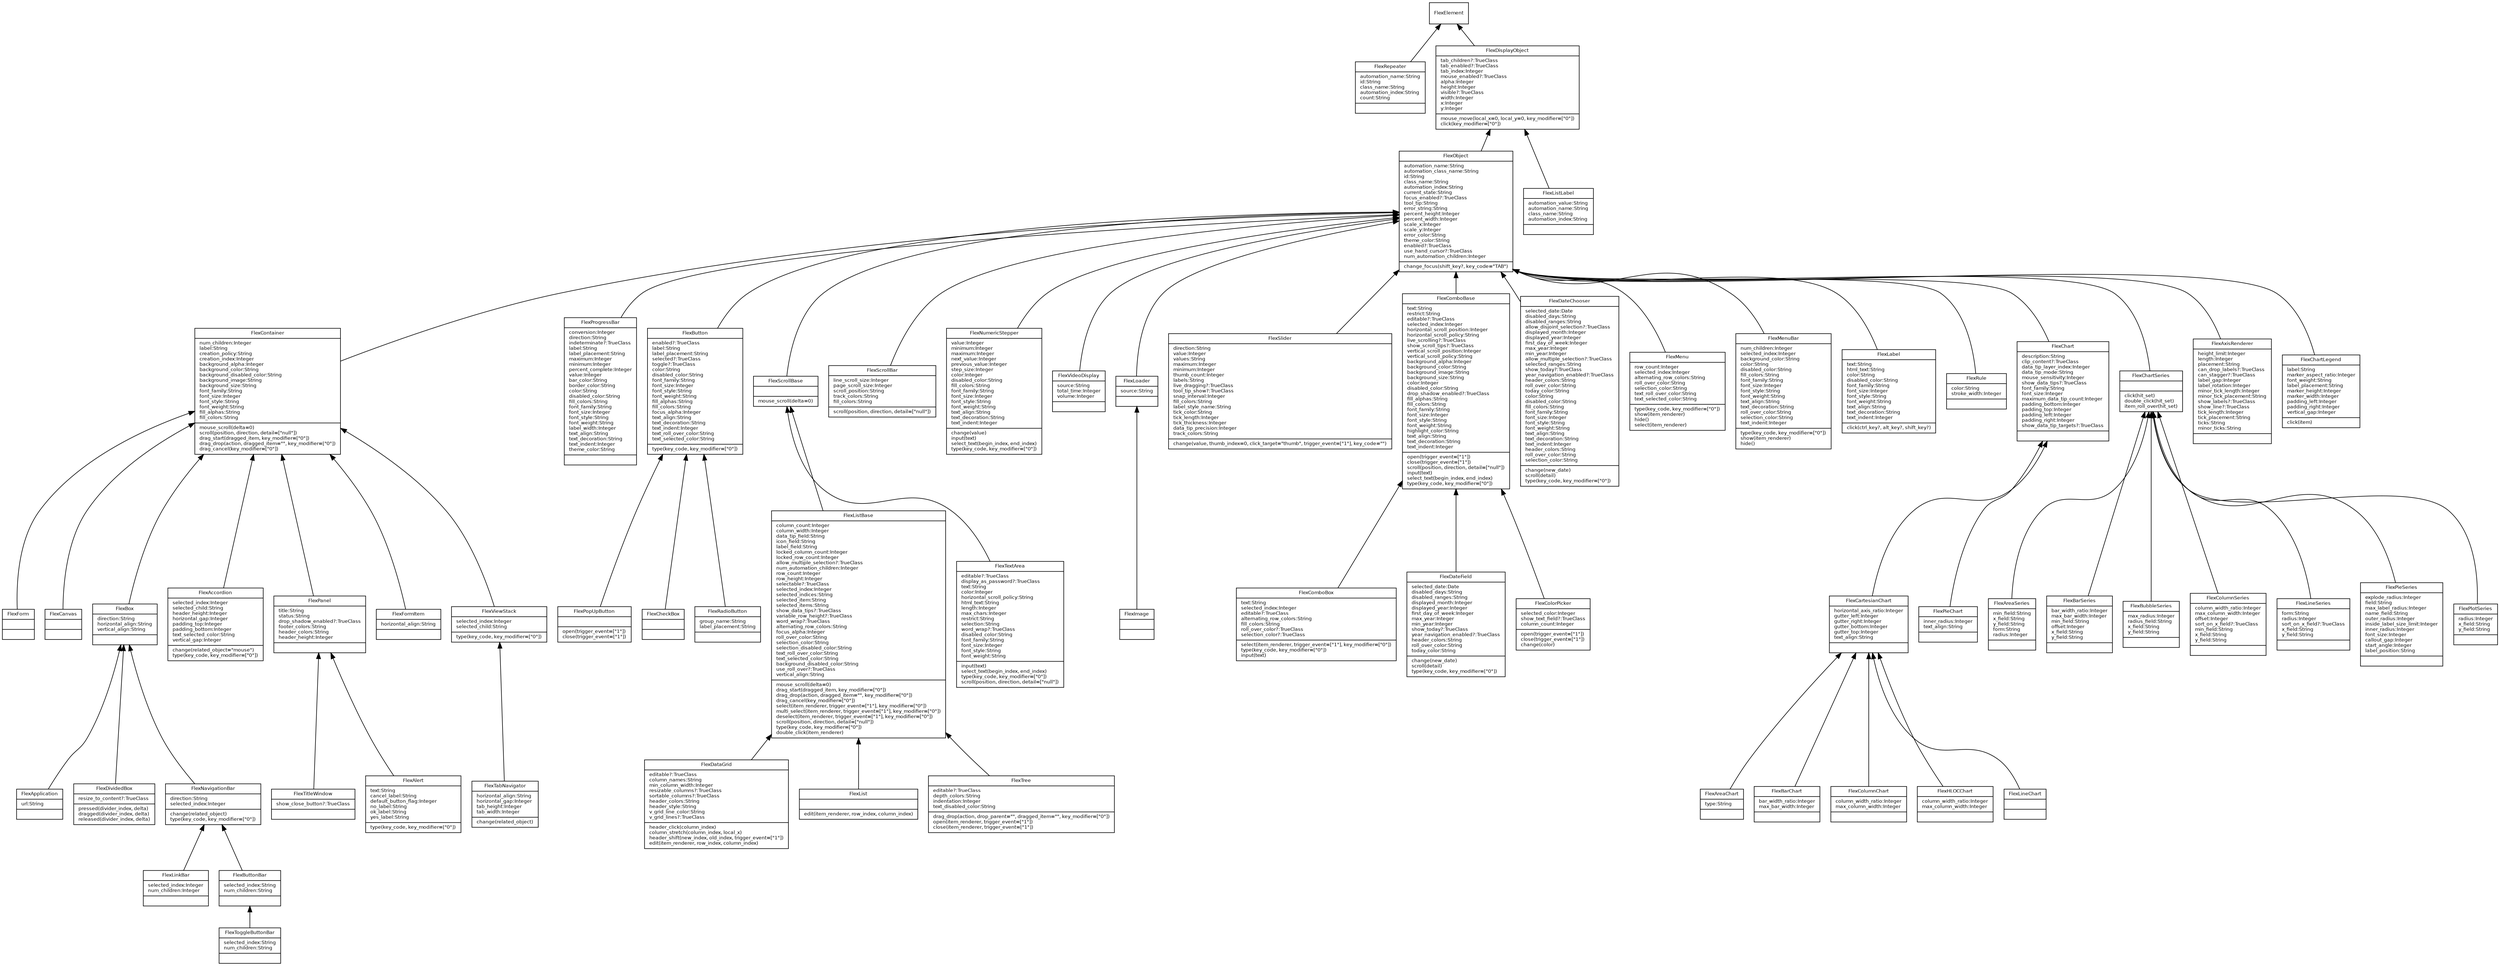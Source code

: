 digraph G {
  rankdir = BT;

  fontname = "Bitstream Vera Sans"
  fontsize = 8

  node [
    fontname = "Bitstream Vera Sans"
    fontsize = 8
    shape = "record"
  ]

  edge [
    fontname = "Bitstream Vera Sans"
    fontsize = 8
  ]
  

  FlexDisplayObject [
    label = "{FlexDisplayObject|tab_children?:TrueClass\ltab_enabled?:TrueClass\ltab_index:Integer\lmouse_enabled?:TrueClass\lalpha:Integer\lheight:Integer\lvisible?:TrueClass\lwidth:Integer\lx:Integer\ly:Integer\l|mouse_move(local_x=0, local_y=0, key_modifier=[\"0\"])\lclick(key_modifier=[\"0\"])\l}"
  ]
  FlexDisplayObject -> FlexElement

  FlexObject [
    label = "{FlexObject|automation_name:String\lautomation_class_name:String\lid:String\lclass_name:String\lautomation_index:String\lcurrent_state:String\lfocus_enabled?:TrueClass\ltool_tip:String\lerror_string:String\lpercent_height:Integer\lpercent_width:Integer\lscale_x:Integer\lscale_y:Integer\lerror_color:String\ltheme_color:String\lenabled?:TrueClass\luse_hand_cursor?:TrueClass\lnum_automation_children:Integer\l|change_focus(shift_key?, key_code=\"TAB\")\l}"
  ]
  FlexObject -> FlexDisplayObject

  FlexContainer [
    label = "{FlexContainer|num_children:Integer\llabel:String\lcreation_policy:String\lcreation_index:Integer\lbackground_alpha:Integer\lbackground_color:String\lbackground_disabled_color:String\lbackground_image:String\lbackground_size:String\lfont_family:String\lfont_size:Integer\lfont_style:String\lfont_weight:String\lfill_alphas:String\lfill_colors:String\l|mouse_scroll(delta=0)\lscroll(position, direction, detail=[\"null\"])\ldrag_start(dragged_item, key_modifier=[\"0\"])\ldrag_drop(action, dragged_item=\"\", key_modifier=[\"0\"])\ldrag_cancel(key_modifier=[\"0\"])\l}"
  ]
  FlexContainer -> FlexObject

  FlexForm [
    label = "{FlexForm||}"
  ]
  FlexForm -> FlexContainer

  FlexCanvas [
    label = "{FlexCanvas||}"
  ]
  FlexCanvas -> FlexContainer

  FlexBox [
    label = "{FlexBox|direction:String\lhorizontal_align:String\lvertical_align:String\l|}"
  ]
  FlexBox -> FlexContainer

  FlexProgressBar [
    label = "{FlexProgressBar|conversion:Integer\ldirection:String\lindeterminate?:TrueClass\llabel:String\llabel_placement:String\lmaximum:Integer\lminimum:Integer\lpercent_complete:Integer\lvalue:Integer\lbar_color:String\lborder_color:String\lcolor:String\ldisabled_color:String\lfill_colors:String\lfont_family:String\lfont_size:Integer\lfont_style:String\lfont_weight:String\llabel_width:Integer\ltext_align:String\ltext_decoration:String\ltext_indent:Integer\ltheme_color:String\l|}"
  ]
  FlexProgressBar -> FlexObject

  FlexAccordion [
    label = "{FlexAccordion|selected_index:Integer\lselected_child:String\lheader_height:Integer\lhorizontal_gap:Integer\lpadding_top:Integer\lpadding_bottom:Integer\ltext_selected_color:String\lvertical_gap:Integer\l|change(related_object=\"mouse\")\ltype(key_code, key_modifier=[\"0\"])\l}"
  ]
  FlexAccordion -> FlexContainer

  FlexButton [
    label = "{FlexButton|enabled?:TrueClass\llabel:String\llabel_placement:String\lselected?:TrueClass\ltoggle?:TrueClass\lcolor:String\ldisabled_color:String\lfont_family:String\lfont_size:Integer\lfont_style:String\lfont_weight:String\lfill_alphas:String\lfill_colors:String\lfocus_alpha:Integer\ltext_align:String\ltext_decoration:String\ltext_indent:Integer\ltext_roll_over_color:String\ltext_selected_color:String\l|type(key_code, key_modifier=[\"0\"])\l}"
  ]
  FlexButton -> FlexObject

  FlexPopUpButton [
    label = "{FlexPopUpButton||open(trigger_event=[\"1\"])\lclose(trigger_event=[\"1\"])\l}"
  ]
  FlexPopUpButton -> FlexButton

  FlexCheckBox [
    label = "{FlexCheckBox||}"
  ]
  FlexCheckBox -> FlexButton

  FlexRadioButton [
    label = "{FlexRadioButton|group_name:String\llabel_placement:String\l|}"
  ]
  FlexRadioButton -> FlexButton

  FlexScrollBase [
    label = "{FlexScrollBase||mouse_scroll(delta=0)\l}"
  ]
  FlexScrollBase -> FlexObject

  FlexListBase [
    label = "{FlexListBase|column_count:Integer\lcolumn_width:Integer\ldata_tip_field:String\licon_field:String\llabel_field:String\llocked_column_count:Integer\llocked_row_count:Integer\lallow_multiple_selection?:TrueClass\lnum_automation_children:Integer\lrow_count:Integer\lrow_height:Integer\lselectable?:TrueClass\lselected_index:Integer\lselected_indices:String\lselected_item:String\lselected_items:String\lshow_data_tips?:TrueClass\lvariable_row_height?:TrueClass\lword_wrap?:TrueClass\lalternating_row_colors:String\lfocus_alpha:Integer\lroll_over_color:String\lselection_color:String\lselection_disabled_color:String\ltext_roll_over_color:String\ltext_selected_color:String\lbackground_disabled_color:String\luse_roll_over?:TrueClass\lvertical_align:String\l|mouse_scroll(delta=0)\ldrag_start(dragged_item, key_modifier=[\"0\"])\ldrag_drop(action, dragged_item=\"\", key_modifier=[\"0\"])\ldrag_cancel(key_modifier=[\"0\"])\lselect(item_renderer, trigger_event=[\"1\"], key_modifier=[\"0\"])\lmulti_select(item_renderer, trigger_event=[\"1\"], key_modifier=[\"0\"])\ldeselect(item_renderer, trigger_event=[\"1\"], key_modifier=[\"0\"])\lscroll(position, direction, detail=[\"null\"])\ltype(key_code, key_modifier=[\"0\"])\ldouble_click(item_renderer)\l}"
  ]
  FlexListBase -> FlexScrollBase

  FlexDataGrid [
    label = "{FlexDataGrid|editable?:TrueClass\lcolumn_names:String\lmin_column_width:Integer\lresizable_columns?:TrueClass\lsortable_columns?:TrueClass\lheader_colors:String\lheader_style:String\lv_grid_line_color:String\lv_grid_lines?:TrueClass\l|header_click(column_index)\lcolumn_stretch(column_index, local_x)\lheader_shift(new_index, old_index, trigger_event=[\"1\"])\ledit(item_renderer, row_index, column_index)\l}"
  ]
  FlexDataGrid -> FlexListBase

  FlexList [
    label = "{FlexList||edit(item_renderer, row_index, column_index)\l}"
  ]
  FlexList -> FlexListBase

  FlexTree [
    label = "{FlexTree|editable?:TrueClass\ldepth_colors:String\lindentation:Integer\ltext_disabled_color:String\l|drag_drop(action, drop_parent=\"\", dragged_item=\"\", key_modifier=[\"0\"])\lopen(item_renderer, trigger_event=[\"1\"])\lclose(item_renderer, trigger_event=[\"1\"])\l}"
  ]
  FlexTree -> FlexListBase

  FlexApplication [
    label = "{FlexApplication|url:String\l|}"
  ]
  FlexApplication -> FlexBox

  FlexScrollBar [
    label = "{FlexScrollBar|line_scroll_size:Integer\lpage_scroll_size:Integer\lscroll_position:String\ltrack_colors:String\lfill_colors:String\l|scroll(position, direction, detail=[\"null\"])\l}"
  ]
  FlexScrollBar -> FlexObject

  FlexNumericStepper [
    label = "{FlexNumericStepper|value:Integer\lminimum:Integer\lmaximum:Integer\lnext_value:Integer\lprevious_value:Integer\lstep_size:Integer\lcolor:Integer\ldisabled_color:String\lfill_colors:String\lfont_family:String\lfont_size:Integer\lfont_style:String\lfont_weight:String\ltext_align:String\ltext_decoration:String\ltext_indent:Integer\l|change(value)\linput(text)\lselect_text(begin_index, end_index)\ltype(key_code, key_modifier=[\"0\"])\l}"
  ]
  FlexNumericStepper -> FlexObject

  FlexVideoDisplay [
    label = "{FlexVideoDisplay|source:String\ltotal_time:Integer\lvolume:Integer\l|}"
  ]
  FlexVideoDisplay -> FlexObject

  FlexLoader [
    label = "{FlexLoader|source:String\l|}"
  ]
  FlexLoader -> FlexObject

  FlexImage [
    label = "{FlexImage||}"
  ]
  FlexImage -> FlexLoader

  FlexSlider [
    label = "{FlexSlider|direction:String\lvalue:Integer\lvalues:String\lmaximum:Integer\lminimum:Integer\lthumb_count:Integer\llabels:String\llive_dragging?:TrueClass\ltool_tip_show?:TrueClass\lsnap_interval:Integer\lfill_colors:String\llabel_style_name:String\ltick_color:String\ltick_length:Integer\ltick_thickness:Integer\ldata_tip_precision:Integer\ltrack_colors:String\l|change(value, thumb_index=0, click_target=\"thumb\", trigger_event=[\"1\"], key_code=\"\")\l}"
  ]
  FlexSlider -> FlexObject

  FlexComboBase [
    label = "{FlexComboBase|text:String\lrestrict:String\leditable?:TrueClass\lselected_index:Integer\lhorizontal_scroll_position:Integer\lhorizontal_scroll_policy:String\llive_scrolling?:TrueClass\lshow_scroll_tips?:TrueClass\lvertical_scroll_position:Integer\lvertical_scroll_policy:String\lbackground_alpha:Integer\lbackground_color:String\lbackground_image:String\lbackground_size:String\lcolor:Integer\ldisabled_color:String\ldrop_shadow_enabled?:TrueClass\lfill_alphas:String\lfill_colors:String\lfont_family:String\lfont_size:Integer\lfont_style:String\lfont_weight:String\lhighlight_color:String\ltext_align:String\ltext_decoration:String\ltext_indent:Integer\l|open(trigger_event=[\"1\"])\lclose(trigger_event=[\"1\"])\lscroll(position, direction, detail=[\"null\"])\linput(text)\lselect_text(begin_index, end_index)\ltype(key_code, key_modifier=[\"0\"])\l}"
  ]
  FlexComboBase -> FlexObject

  FlexComboBox [
    label = "{FlexComboBox|text:String\lselected_index:Integer\leditable?:TrueClass\lalternating_row_colors:String\lfill_colors:String\lroll_over_color?:TrueClass\lselection_color?:TrueClass\l|select(item_renderer, trigger_event=[\"1\"], key_modifier=[\"0\"])\ltype(key_code, key_modifier=[\"0\"])\linput(text)\l}"
  ]
  FlexComboBox -> FlexComboBase

  FlexDateField [
    label = "{FlexDateField|selected_date:Date\ldisabled_days:String\ldisabled_ranges:String\ldisplayed_month:Integer\ldisplayed_year:Integer\lfirst_day_of_week:Integer\lmax_year:Integer\lmin_year:Integer\lshow_today?:TrueClass\lyear_navigation_enabled?:TrueClass\lheader_colors:String\lroll_over_color:String\ltoday_color:String\l|change(new_date)\lscroll(detail)\ltype(key_code, key_modifier=[\"0\"])\l}"
  ]
  FlexDateField -> FlexComboBase

  FlexDateChooser [
    label = "{FlexDateChooser|selected_date:Date\ldisabled_days:String\ldisabled_ranges:String\lallow_disjoint_selection?:TrueClass\ldisplayed_month:Integer\ldisplayed_year:Integer\lfirst_day_of_week:Integer\lmax_year:Integer\lmin_year:Integer\lallow_multiple_selection?:TrueClass\lselected_ranges:String\lshow_today?:TrueClass\lyear_navigation_enabled?:TrueClass\lheader_colors:String\lroll_over_color:String\ltoday_color:String\lcolor:String\ldisabled_color:String\lfill_colors:String\lfont_family:String\lfont_size:Integer\lfont_style:String\lfont_weight:String\ltext_align:String\ltext_decoration:String\ltext_indent:Integer\lheader_colors:String\lroll_over_color:String\lselection_color:String\l|change(new_date)\lscroll(detail)\ltype(key_code, key_modifier=[\"0\"])\l}"
  ]
  FlexDateChooser -> FlexObject

  FlexColorPicker [
    label = "{FlexColorPicker|selected_color:Integer\lshow_text_field?:TrueClass\lcolumn_count:Integer\l|open(trigger_event=[\"1\"])\lclose(trigger_event=[\"1\"])\lchange(color)\l}"
  ]
  FlexColorPicker -> FlexComboBase

  FlexTextArea [
    label = "{FlexTextArea|editable?:TrueClass\ldisplay_as_password?:TrueClass\ltext:String\lcolor:Integer\lhorizontal_scroll_policy:String\lhtml_text:String\llength:Integer\lmax_chars:Integer\lrestrict:String\lselection:String\lword_wrap?:TrueClass\ldisabled_color:String\lfont_family:String\lfont_size:Integer\lfont_style:String\lfont_weight:String\l|input(text)\lselect_text(begin_index, end_index)\ltype(key_code, key_modifier=[\"0\"])\lscroll(position, direction, detail=[\"null\"])\l}"
  ]
  FlexTextArea -> FlexScrollBase

  FlexPanel [
    label = "{FlexPanel|title:String\lstatus:String\ldrop_shadow_enabled?:TrueClass\lfooter_colors:String\lheader_colors:String\lheader_height:Integer\l|}"
  ]
  FlexPanel -> FlexContainer

  FlexTitleWindow [
    label = "{FlexTitleWindow|show_close_button?:TrueClass\l|}"
  ]
  FlexTitleWindow -> FlexPanel

  FlexAlert [
    label = "{FlexAlert|text:String\lcancel_label:String\ldefault_button_flag:Integer\lno_label:String\lok_label:String\lyes_label:String\l|type(key_code, key_modifier=[\"0\"])\l}"
  ]
  FlexAlert -> FlexPanel

  FlexDividedBox [
    label = "{FlexDividedBox|resize_to_content?:TrueClass\l|pressed(divider_index, delta)\ldragged(divider_index, delta)\lreleased(divider_index, delta)\l}"
  ]
  FlexDividedBox -> FlexBox

  FlexMenu [
    label = "{FlexMenu|row_count:Integer\lselected_index:Integer\lalternating_row_colors:String\lroll_over_color:String\lselection_color:String\ltext_roll_over_color:String\ltext_selected_color:String\l|type(key_code, key_modifier=[\"0\"])\lshow(item_renderer)\lhide()\lselect(item_renderer)\l}"
  ]
  FlexMenu -> FlexObject

  FlexMenuBar [
    label = "{FlexMenuBar|num_children:Integer\lselected_index:Integer\lbackground_color:String\lcolor:String\ldisabled_color:String\lfill_colors:String\lfont_family:String\lfont_size:Integer\lfont_style:String\lfont_weight:String\ltext_align:String\ltext_decoration:String\lroll_over_color:String\lselection_color:String\ltext_indent:Integer\l|type(key_code, key_modifier=[\"0\"])\lshow(item_renderer)\lhide()\l}"
  ]
  FlexMenuBar -> FlexObject

  FlexRepeater [
    label = "{FlexRepeater|automation_name:String\lid:String\lclass_name:String\lautomation_index:String\lcount:String\l|}"
  ]
  FlexRepeater -> FlexElement

  FlexLabel [
    label = "{FlexLabel|text:String\lhtml_text:String\lcolor:String\ldisabled_color:String\lfont_family:String\lfont_size:Integer\lfont_style:String\lfont_weight:String\ltext_align:String\ltext_decoration:String\ltext_indent:Integer\l|click(ctrl_key?, alt_key?, shift_key?)\l}"
  ]
  FlexLabel -> FlexObject

  FlexRule [
    label = "{FlexRule|color:String\lstroke_width:Integer\l|}"
  ]
  FlexRule -> FlexObject

  FlexFormItem [
    label = "{FlexFormItem|horizontal_align:String\l|}"
  ]
  FlexFormItem -> FlexContainer

  FlexViewStack [
    label = "{FlexViewStack|selected_index:Integer\lselected_child:String\l|type(key_code, key_modifier=[\"0\"])\l}"
  ]
  FlexViewStack -> FlexContainer

  FlexTabNavigator [
    label = "{FlexTabNavigator|horizontal_align:String\lhorizontal_gap:Integer\ltab_height:Integer\ltab_width:Integer\l|change(related_object)\l}"
  ]
  FlexTabNavigator -> FlexViewStack

  FlexNavigationBar [
    label = "{FlexNavigationBar|direction:String\lselected_index:Integer\l|change(related_object)\ltype(key_code, key_modifier=[\"0\"])\l}"
  ]
  FlexNavigationBar -> FlexBox

  FlexLinkBar [
    label = "{FlexLinkBar|selected_index:Integer\lnum_children:Integer\l|}"
  ]
  FlexLinkBar -> FlexNavigationBar

  FlexButtonBar [
    label = "{FlexButtonBar|selected_index:String\lnum_children:String\l|}"
  ]
  FlexButtonBar -> FlexNavigationBar

  FlexToggleButtonBar [
    label = "{FlexToggleButtonBar|selected_index:String\lnum_children:String\l|}"
  ]
  FlexToggleButtonBar -> FlexButtonBar

  FlexChart [
    label = "{FlexChart|description:String\lclip_content?:TrueClass\ldata_tip_layer_index:Integer\ldata_tip_mode:String\lmouse_sensitivity:Integer\lshow_data_tips?:TrueClass\lfont_family:String\lfont_size:Integer\lmaximum_data_tip_count:Integer\lpadding_bottom:Integer\lpadding_top:Integer\lpadding_left:Integer\lpadding_right:Integer\lshow_data_tip_targets?:TrueClass\l|}"
  ]
  FlexChart -> FlexObject

  FlexCartesianChart [
    label = "{FlexCartesianChart|horizontal_axis_ratio:Integer\lgutter_left:Integer\lgutter_right:Integer\lgutter_bottom:Integer\lgutter_top:Integer\ltext_align:String\l|}"
  ]
  FlexCartesianChart -> FlexChart

  FlexAreaChart [
    label = "{FlexAreaChart|type:String\l|}"
  ]
  FlexAreaChart -> FlexCartesianChart

  FlexBarChart [
    label = "{FlexBarChart|bar_width_ratio:Integer\lmax_bar_width:Integer\l|}"
  ]
  FlexBarChart -> FlexCartesianChart

  FlexColumnChart [
    label = "{FlexColumnChart|column_width_ratio:Integer\lmax_column_width:Integer\l|}"
  ]
  FlexColumnChart -> FlexCartesianChart

  FlexHLOCChart [
    label = "{FlexHLOCChart|column_width_ratio:Integer\lmax_column_width:Integer\l|}"
  ]
  FlexHLOCChart -> FlexCartesianChart

  FlexLineChart [
    label = "{FlexLineChart||}"
  ]
  FlexLineChart -> FlexCartesianChart

  FlexPieChart [
    label = "{FlexPieChart|inner_radius:Integer\ltext_align:String\l|}"
  ]
  FlexPieChart -> FlexChart

  FlexAreaSeries [
    label = "{FlexAreaSeries|min_field:String\lx_field:String\ly_field:String\lform:String\lradius:Integer\l|}"
  ]
  FlexAreaSeries -> FlexChartSeries

  FlexBarSeries [
    label = "{FlexBarSeries|bar_width_ratio:Integer\lmax_bar_width:Integer\lmin_field:String\loffset:Integer\lx_field:String\ly_field:String\l|}"
  ]
  FlexBarSeries -> FlexChartSeries

  FlexBubbleSeries [
    label = "{FlexBubbleSeries|max_radius:Integer\lradius_field:String\lx_field:String\ly_field:String\l|}"
  ]
  FlexBubbleSeries -> FlexChartSeries

  FlexColumnSeries [
    label = "{FlexColumnSeries|column_width_ratio:Integer\lmax_column_width:Integer\loffset:Integer\lsort_on_x_field?:TrueClass\lmin_field:String\lx_field:String\ly_field:String\l|}"
  ]
  FlexColumnSeries -> FlexChartSeries

  FlexLineSeries [
    label = "{FlexLineSeries|form:String\lradius:Integer\lsort_on_x_field?:TrueClass\lx_field:String\ly_field:String\l|}"
  ]
  FlexLineSeries -> FlexChartSeries

  FlexPieSeries [
    label = "{FlexPieSeries|explode_radius:Integer\lfield:String\lmax_label_radius:Integer\lname_field:String\louter_radius:Integer\linside_label_size_limit:Integer\linner_radius:Integer\lfont_size:Integer\lcallout_gap:Integer\lstart_angle:Integer\llabel_position:String\l|}"
  ]
  FlexPieSeries -> FlexChartSeries

  FlexPlotSeries [
    label = "{FlexPlotSeries|radius:Integer\lx_field:String\ly_field:String\l|}"
  ]
  FlexPlotSeries -> FlexChartSeries

  FlexAxisRenderer [
    label = "{FlexAxisRenderer|height_limit:Integer\llength:Integer\lplacement:String\lcan_drop_labels?:TrueClass\lcan_stagger?:TrueClass\llabel_gap:Integer\llabel_rotation:Integer\lminor_tick_length:Integer\lminor_tick_placement:String\lshow_labels?:TrueClass\lshow_line?:TrueClass\ltick_length:Integer\ltick_placement:String\lticks:String\lminor_ticks:String\l|}"
  ]
  FlexAxisRenderer -> FlexObject

  FlexChartSeries [
    label = "{FlexChartSeries||click(hit_set)\ldouble_click(hit_set)\litem_roll_over(hit_set)\l}"
  ]
  FlexChartSeries -> FlexObject

  FlexChartLegend [
    label = "{FlexChartLegend|label:String\lmarker_aspect_ratio:Integer\lfont_weight:String\llabel_placement:String\lmarker_height:Integer\lmarker_width:Integer\lpadding_left:Integer\lpadding_right:Integer\lvertical_gap:Integer\l|click(item)\l}"
  ]
  FlexChartLegend -> FlexObject

  FlexListLabel [
    label = "{FlexListLabel|automation_value:String\lautomation_name:String\lclass_name:String\lautomation_index:String\l|}"
  ]
  FlexListLabel -> FlexDisplayObject

}